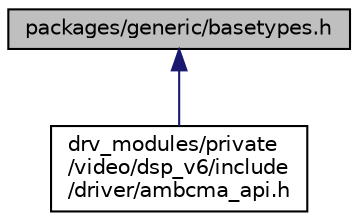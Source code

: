 digraph "packages/generic/basetypes.h"
{
 // INTERACTIVE_SVG=YES
 // LATEX_PDF_SIZE
  bgcolor="transparent";
  edge [fontname="Helvetica",fontsize="10",labelfontname="Helvetica",labelfontsize="10"];
  node [fontname="Helvetica",fontsize="10",shape=record];
  Node1 [label="packages/generic/basetypes.h",height=0.2,width=0.4,color="black", fillcolor="grey75", style="filled", fontcolor="black",tooltip="This file defines basic types used in all IAV driver and header files."];
  Node1 -> Node2 [dir="back",color="midnightblue",fontsize="10",style="solid",fontname="Helvetica"];
  Node2 [label="drv_modules/private\l/video/dsp_v6/include\l/driver/ambcma_api.h",height=0.2,width=0.4,color="black",URL="$df/db8/ambcma__api_8h.html",tooltip=" "];
}
